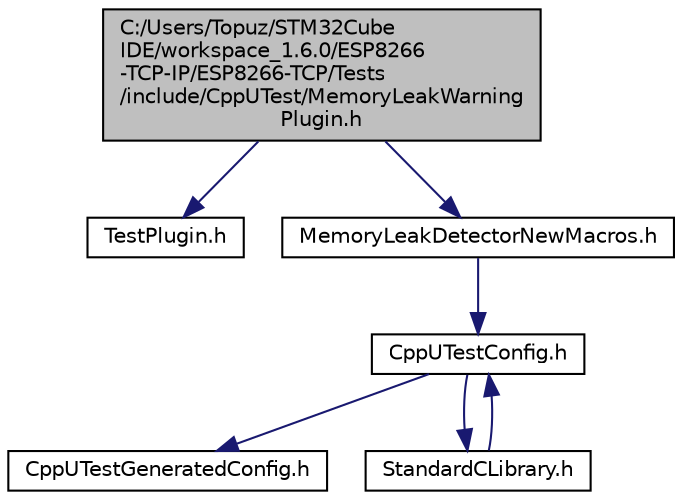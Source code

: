 digraph "C:/Users/Topuz/STM32CubeIDE/workspace_1.6.0/ESP8266-TCP-IP/ESP8266-TCP/Tests/include/CppUTest/MemoryLeakWarningPlugin.h"
{
 // LATEX_PDF_SIZE
  edge [fontname="Helvetica",fontsize="10",labelfontname="Helvetica",labelfontsize="10"];
  node [fontname="Helvetica",fontsize="10",shape=record];
  Node1 [label="C:/Users/Topuz/STM32Cube\lIDE/workspace_1.6.0/ESP8266\l-TCP-IP/ESP8266-TCP/Tests\l/include/CppUTest/MemoryLeakWarning\lPlugin.h",height=0.2,width=0.4,color="black", fillcolor="grey75", style="filled", fontcolor="black",tooltip=" "];
  Node1 -> Node2 [color="midnightblue",fontsize="10",style="solid",fontname="Helvetica"];
  Node2 [label="TestPlugin.h",height=0.2,width=0.4,color="black", fillcolor="white", style="filled",URL="$TestPlugin_8h.html",tooltip=" "];
  Node1 -> Node3 [color="midnightblue",fontsize="10",style="solid",fontname="Helvetica"];
  Node3 [label="MemoryLeakDetectorNewMacros.h",height=0.2,width=0.4,color="black", fillcolor="white", style="filled",URL="$MemoryLeakDetectorNewMacros_8h.html",tooltip=" "];
  Node3 -> Node4 [color="midnightblue",fontsize="10",style="solid",fontname="Helvetica"];
  Node4 [label="CppUTestConfig.h",height=0.2,width=0.4,color="black", fillcolor="white", style="filled",URL="$CppUTestConfig_8h.html",tooltip=" "];
  Node4 -> Node5 [color="midnightblue",fontsize="10",style="solid",fontname="Helvetica"];
  Node5 [label="CppUTestGeneratedConfig.h",height=0.2,width=0.4,color="black", fillcolor="white", style="filled",URL="$CppUTestGeneratedConfig_8h.html",tooltip=" "];
  Node4 -> Node6 [color="midnightblue",fontsize="10",style="solid",fontname="Helvetica"];
  Node6 [label="StandardCLibrary.h",height=0.2,width=0.4,color="black", fillcolor="white", style="filled",URL="$StandardCLibrary_8h.html",tooltip=" "];
  Node6 -> Node4 [color="midnightblue",fontsize="10",style="solid",fontname="Helvetica"];
}

